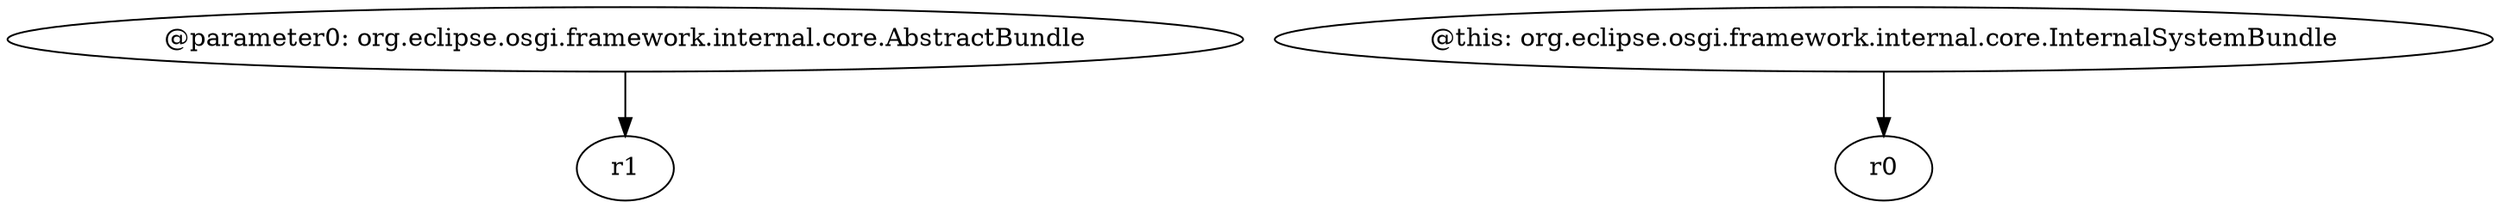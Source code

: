 digraph g {
0[label="@parameter0: org.eclipse.osgi.framework.internal.core.AbstractBundle"]
1[label="r1"]
0->1[label=""]
2[label="@this: org.eclipse.osgi.framework.internal.core.InternalSystemBundle"]
3[label="r0"]
2->3[label=""]
}